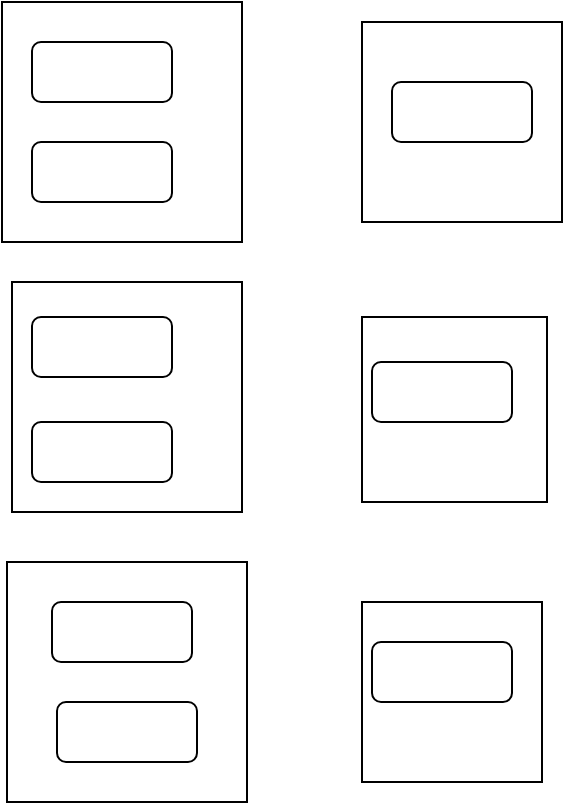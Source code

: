 <mxfile version="21.5.2" type="github">
  <diagram name="Page-1" id="vNcc59VQCfEPZOvDmemR">
    <mxGraphModel dx="1194" dy="642" grid="1" gridSize="10" guides="1" tooltips="1" connect="1" arrows="1" fold="1" page="1" pageScale="1" pageWidth="850" pageHeight="1100" math="0" shadow="0">
      <root>
        <mxCell id="0" />
        <mxCell id="1" parent="0" />
        <mxCell id="Pld-RQmMGz8kok_W18LP-1" value="" style="whiteSpace=wrap;html=1;aspect=fixed;" vertex="1" parent="1">
          <mxGeometry x="520" y="360" width="90" height="90" as="geometry" />
        </mxCell>
        <mxCell id="Pld-RQmMGz8kok_W18LP-2" value="" style="whiteSpace=wrap;html=1;aspect=fixed;" vertex="1" parent="1">
          <mxGeometry x="520" y="217.5" width="92.5" height="92.5" as="geometry" />
        </mxCell>
        <mxCell id="Pld-RQmMGz8kok_W18LP-3" value="" style="whiteSpace=wrap;html=1;aspect=fixed;" vertex="1" parent="1">
          <mxGeometry x="342.5" y="340" width="120" height="120" as="geometry" />
        </mxCell>
        <mxCell id="Pld-RQmMGz8kok_W18LP-4" value="" style="whiteSpace=wrap;html=1;aspect=fixed;" vertex="1" parent="1">
          <mxGeometry x="520" y="70" width="100" height="100" as="geometry" />
        </mxCell>
        <mxCell id="Pld-RQmMGz8kok_W18LP-5" value="" style="whiteSpace=wrap;html=1;aspect=fixed;" vertex="1" parent="1">
          <mxGeometry x="345" y="200" width="115" height="115" as="geometry" />
        </mxCell>
        <mxCell id="Pld-RQmMGz8kok_W18LP-6" value="" style="whiteSpace=wrap;html=1;aspect=fixed;" vertex="1" parent="1">
          <mxGeometry x="340" y="60" width="120" height="120" as="geometry" />
        </mxCell>
        <mxCell id="Pld-RQmMGz8kok_W18LP-8" value="" style="rounded=1;whiteSpace=wrap;html=1;" vertex="1" parent="1">
          <mxGeometry x="355" y="80" width="70" height="30" as="geometry" />
        </mxCell>
        <mxCell id="Pld-RQmMGz8kok_W18LP-9" value="" style="rounded=1;whiteSpace=wrap;html=1;" vertex="1" parent="1">
          <mxGeometry x="535" y="100" width="70" height="30" as="geometry" />
        </mxCell>
        <mxCell id="Pld-RQmMGz8kok_W18LP-10" value="" style="rounded=1;whiteSpace=wrap;html=1;" vertex="1" parent="1">
          <mxGeometry x="355" y="130" width="70" height="30" as="geometry" />
        </mxCell>
        <mxCell id="Pld-RQmMGz8kok_W18LP-11" value="" style="rounded=1;whiteSpace=wrap;html=1;" vertex="1" parent="1">
          <mxGeometry x="355" y="217.5" width="70" height="30" as="geometry" />
        </mxCell>
        <mxCell id="Pld-RQmMGz8kok_W18LP-12" value="" style="rounded=1;whiteSpace=wrap;html=1;" vertex="1" parent="1">
          <mxGeometry x="355" y="270" width="70" height="30" as="geometry" />
        </mxCell>
        <mxCell id="Pld-RQmMGz8kok_W18LP-13" value="" style="rounded=1;whiteSpace=wrap;html=1;" vertex="1" parent="1">
          <mxGeometry x="365" y="360" width="70" height="30" as="geometry" />
        </mxCell>
        <mxCell id="Pld-RQmMGz8kok_W18LP-14" value="" style="rounded=1;whiteSpace=wrap;html=1;" vertex="1" parent="1">
          <mxGeometry x="367.5" y="410" width="70" height="30" as="geometry" />
        </mxCell>
        <mxCell id="Pld-RQmMGz8kok_W18LP-15" value="" style="rounded=1;whiteSpace=wrap;html=1;" vertex="1" parent="1">
          <mxGeometry x="525" y="240" width="70" height="30" as="geometry" />
        </mxCell>
        <mxCell id="Pld-RQmMGz8kok_W18LP-16" value="" style="rounded=1;whiteSpace=wrap;html=1;" vertex="1" parent="1">
          <mxGeometry x="525" y="380" width="70" height="30" as="geometry" />
        </mxCell>
      </root>
    </mxGraphModel>
  </diagram>
</mxfile>
